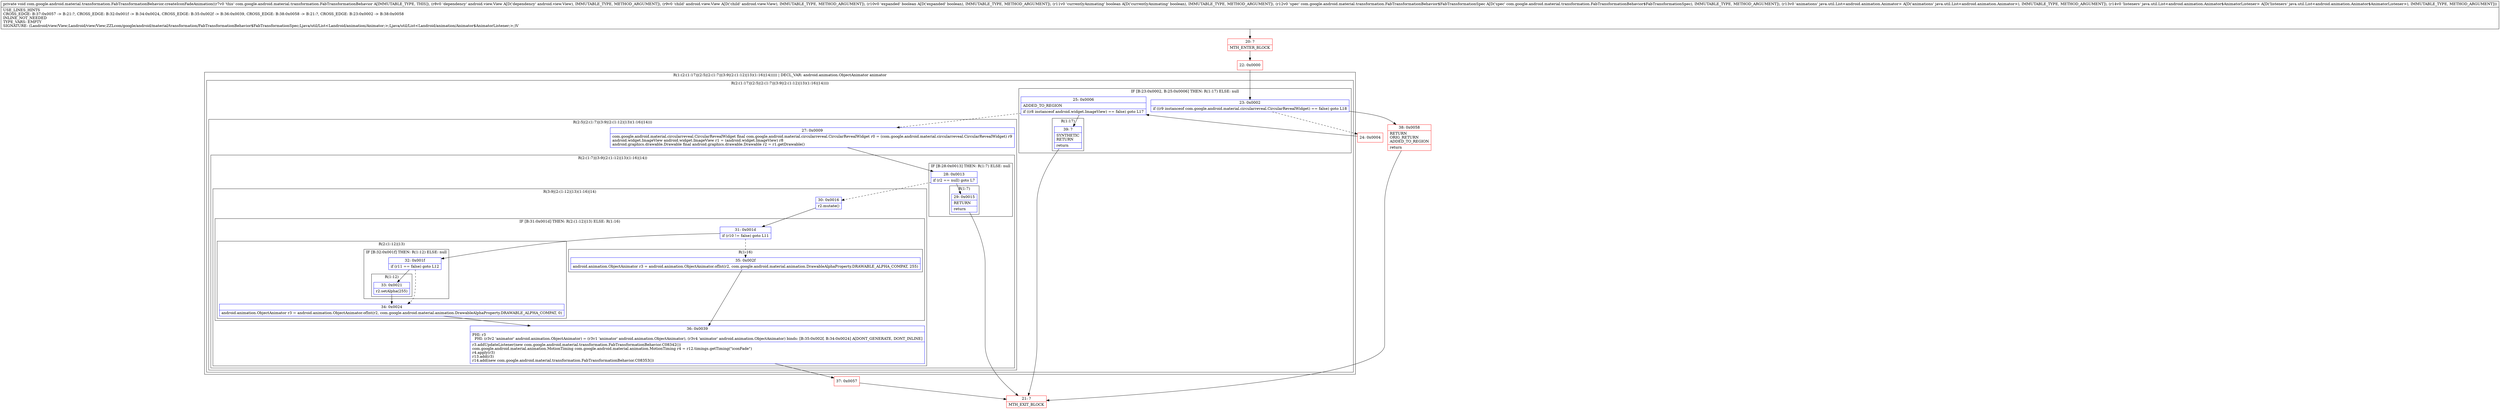 digraph "CFG forcom.google.android.material.transformation.FabTransformationBehavior.createIconFadeAnimation(Landroid\/view\/View;Landroid\/view\/View;ZZLcom\/google\/android\/material\/transformation\/FabTransformationBehavior$FabTransformationSpec;Ljava\/util\/List;Ljava\/util\/List;)V" {
subgraph cluster_Region_1494407879 {
label = "R(1:(2:(1:17)|(2:5|(2:(1:7)|(3:9|(2:(1:12)|13)(1:16)|14))))) | DECL_VAR: android.animation.ObjectAnimator animator\l";
node [shape=record,color=blue];
subgraph cluster_Region_215593238 {
label = "R(2:(1:17)|(2:5|(2:(1:7)|(3:9|(2:(1:12)|13)(1:16)|14))))";
node [shape=record,color=blue];
subgraph cluster_IfRegion_1539063574 {
label = "IF [B:23:0x0002, B:25:0x0006] THEN: R(1:17) ELSE: null";
node [shape=record,color=blue];
Node_23 [shape=record,label="{23\:\ 0x0002|if ((r9 instanceof com.google.android.material.circularreveal.CircularRevealWidget) == false) goto L18\l}"];
Node_25 [shape=record,label="{25\:\ 0x0006|ADDED_TO_REGION\l|if ((r8 instanceof android.widget.ImageView) == false) goto L17\l}"];
subgraph cluster_Region_1958233864 {
label = "R(1:17)";
node [shape=record,color=blue];
Node_39 [shape=record,label="{39\:\ ?|SYNTHETIC\lRETURN\l|return\l}"];
}
}
subgraph cluster_Region_2029973865 {
label = "R(2:5|(2:(1:7)|(3:9|(2:(1:12)|13)(1:16)|14)))";
node [shape=record,color=blue];
Node_27 [shape=record,label="{27\:\ 0x0009|com.google.android.material.circularreveal.CircularRevealWidget final com.google.android.material.circularreveal.CircularRevealWidget r0 = (com.google.android.material.circularreveal.CircularRevealWidget) r9\landroid.widget.ImageView android.widget.ImageView r1 = (android.widget.ImageView) r8\landroid.graphics.drawable.Drawable final android.graphics.drawable.Drawable r2 = r1.getDrawable()\l}"];
subgraph cluster_Region_993226682 {
label = "R(2:(1:7)|(3:9|(2:(1:12)|13)(1:16)|14))";
node [shape=record,color=blue];
subgraph cluster_IfRegion_1114136184 {
label = "IF [B:28:0x0013] THEN: R(1:7) ELSE: null";
node [shape=record,color=blue];
Node_28 [shape=record,label="{28\:\ 0x0013|if (r2 == null) goto L7\l}"];
subgraph cluster_Region_2057517259 {
label = "R(1:7)";
node [shape=record,color=blue];
Node_29 [shape=record,label="{29\:\ 0x0015|RETURN\l|return\l}"];
}
}
subgraph cluster_Region_1562644688 {
label = "R(3:9|(2:(1:12)|13)(1:16)|14)";
node [shape=record,color=blue];
Node_30 [shape=record,label="{30\:\ 0x0016|r2.mutate()\l}"];
subgraph cluster_IfRegion_1079897094 {
label = "IF [B:31:0x001d] THEN: R(2:(1:12)|13) ELSE: R(1:16)";
node [shape=record,color=blue];
Node_31 [shape=record,label="{31\:\ 0x001d|if (r10 != false) goto L11\l}"];
subgraph cluster_Region_1762732955 {
label = "R(2:(1:12)|13)";
node [shape=record,color=blue];
subgraph cluster_IfRegion_1986749186 {
label = "IF [B:32:0x001f] THEN: R(1:12) ELSE: null";
node [shape=record,color=blue];
Node_32 [shape=record,label="{32\:\ 0x001f|if (r11 == false) goto L12\l}"];
subgraph cluster_Region_1726737302 {
label = "R(1:12)";
node [shape=record,color=blue];
Node_33 [shape=record,label="{33\:\ 0x0021|r2.setAlpha(255)\l}"];
}
}
Node_34 [shape=record,label="{34\:\ 0x0024|android.animation.ObjectAnimator r3 = android.animation.ObjectAnimator.ofInt(r2, com.google.android.material.animation.DrawableAlphaProperty.DRAWABLE_ALPHA_COMPAT, 0)\l}"];
}
subgraph cluster_Region_349046009 {
label = "R(1:16)";
node [shape=record,color=blue];
Node_35 [shape=record,label="{35\:\ 0x002f|android.animation.ObjectAnimator r3 = android.animation.ObjectAnimator.ofInt(r2, com.google.android.material.animation.DrawableAlphaProperty.DRAWABLE_ALPHA_COMPAT, 255)\l}"];
}
}
Node_36 [shape=record,label="{36\:\ 0x0039|PHI: r3 \l  PHI: (r3v2 'animator' android.animation.ObjectAnimator) = (r3v1 'animator' android.animation.ObjectAnimator), (r3v4 'animator' android.animation.ObjectAnimator) binds: [B:35:0x002f, B:34:0x0024] A[DONT_GENERATE, DONT_INLINE]\l|r3.addUpdateListener(new com.google.android.material.transformation.FabTransformationBehavior.C08342())\lcom.google.android.material.animation.MotionTiming com.google.android.material.animation.MotionTiming r4 = r12.timings.getTiming(\"iconFade\")\lr4.apply(r3)\lr13.add(r3)\lr14.add(new com.google.android.material.transformation.FabTransformationBehavior.C08353())\l}"];
}
}
}
}
}
Node_20 [shape=record,color=red,label="{20\:\ ?|MTH_ENTER_BLOCK\l}"];
Node_22 [shape=record,color=red,label="{22\:\ 0x0000}"];
Node_24 [shape=record,color=red,label="{24\:\ 0x0004}"];
Node_21 [shape=record,color=red,label="{21\:\ ?|MTH_EXIT_BLOCK\l}"];
Node_37 [shape=record,color=red,label="{37\:\ 0x0057}"];
Node_38 [shape=record,color=red,label="{38\:\ 0x0058|RETURN\lORIG_RETURN\lADDED_TO_REGION\l|return\l}"];
MethodNode[shape=record,label="{private void com.google.android.material.transformation.FabTransformationBehavior.createIconFadeAnimation((r7v0 'this' com.google.android.material.transformation.FabTransformationBehavior A[IMMUTABLE_TYPE, THIS]), (r8v0 'dependency' android.view.View A[D('dependency' android.view.View), IMMUTABLE_TYPE, METHOD_ARGUMENT]), (r9v0 'child' android.view.View A[D('child' android.view.View), IMMUTABLE_TYPE, METHOD_ARGUMENT]), (r10v0 'expanded' boolean A[D('expanded' boolean), IMMUTABLE_TYPE, METHOD_ARGUMENT]), (r11v0 'currentlyAnimating' boolean A[D('currentlyAnimating' boolean), IMMUTABLE_TYPE, METHOD_ARGUMENT]), (r12v0 'spec' com.google.android.material.transformation.FabTransformationBehavior$FabTransformationSpec A[D('spec' com.google.android.material.transformation.FabTransformationBehavior$FabTransformationSpec), IMMUTABLE_TYPE, METHOD_ARGUMENT]), (r13v0 'animations' java.util.List\<android.animation.Animator\> A[D('animations' java.util.List\<android.animation.Animator\>), IMMUTABLE_TYPE, METHOD_ARGUMENT]), (r14v0 'listeners' java.util.List\<android.animation.Animator$AnimatorListener\> A[D('listeners' java.util.List\<android.animation.Animator$AnimatorListener\>), IMMUTABLE_TYPE, METHOD_ARGUMENT]))  | USE_LINES_HINTS\lCROSS_EDGE: B:37:0x0057 \-\> B:21:?, CROSS_EDGE: B:32:0x001f \-\> B:34:0x0024, CROSS_EDGE: B:35:0x002f \-\> B:36:0x0039, CROSS_EDGE: B:38:0x0058 \-\> B:21:?, CROSS_EDGE: B:23:0x0002 \-\> B:38:0x0058\lINLINE_NOT_NEEDED\lTYPE_VARS: EMPTY\lSIGNATURE: (Landroid\/view\/View;Landroid\/view\/View;ZZLcom\/google\/android\/material\/transformation\/FabTransformationBehavior$FabTransformationSpec;Ljava\/util\/List\<Landroid\/animation\/Animator;\>;Ljava\/util\/List\<Landroid\/animation\/Animator$AnimatorListener;\>;)V\l}"];
MethodNode -> Node_20;Node_23 -> Node_24[style=dashed];
Node_23 -> Node_38;
Node_25 -> Node_27[style=dashed];
Node_25 -> Node_39;
Node_39 -> Node_21;
Node_27 -> Node_28;
Node_28 -> Node_29;
Node_28 -> Node_30[style=dashed];
Node_29 -> Node_21;
Node_30 -> Node_31;
Node_31 -> Node_32;
Node_31 -> Node_35[style=dashed];
Node_32 -> Node_33;
Node_32 -> Node_34[style=dashed];
Node_33 -> Node_34;
Node_34 -> Node_36;
Node_35 -> Node_36;
Node_36 -> Node_37;
Node_20 -> Node_22;
Node_22 -> Node_23;
Node_24 -> Node_25;
Node_37 -> Node_21;
Node_38 -> Node_21;
}

